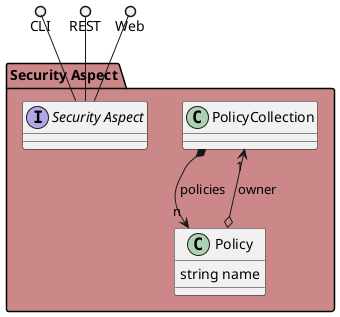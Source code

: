 @startuml


package "Security Aspect" #cc8888 {
    
        class PolicyCollection {
        }
    
        class Policy {
        }
    }


package "Security Aspect" #cc8888 {

    interface "Security Aspect" as i {
    
    }
}

CLI ()-- i
REST ()-- i
Web ()-- i

package "Security Aspect" #cc8888 {
        class "Policy" {
                 string name
                    }
                Policy o--> "1" PolicyCollection : owner
            
    
    class "PolicyCollection" {
                    }
                PolicyCollection *--> "n" Policy : policies
            
    

}



@enduml
